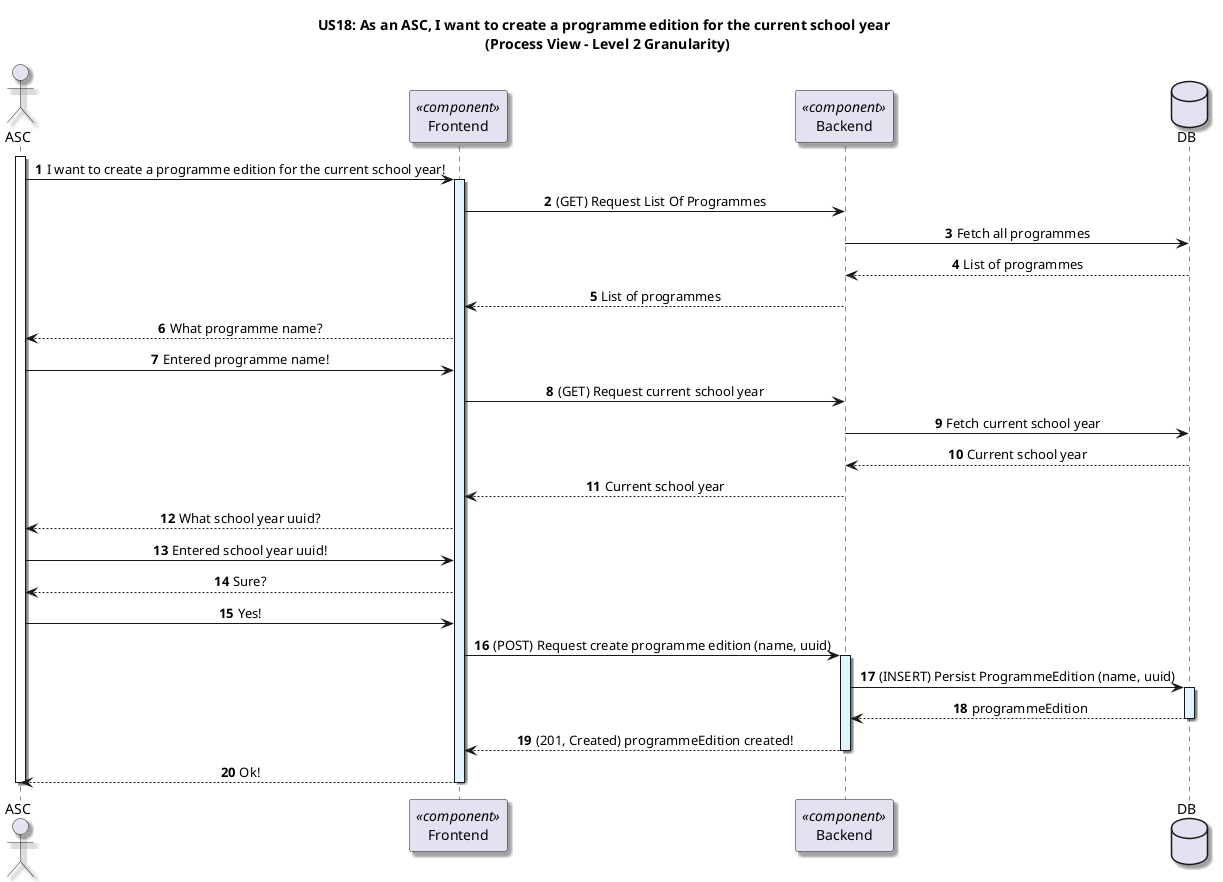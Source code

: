 @startuml

title US18: As an ASC, I want to create a programme edition for the current school year \n (Process View - Level 2 Granularity)

skinparam componentStyle component
skinparam defaultTextAlignment center
skinparam shadowing true

autonumber

actor ASC as ASC

participant "Frontend" as frontend <<component>>
participant "Backend" as backend <<component>>
Database DB

activate ASC
ASC -> frontend: I want to create a programme edition for the current school year!
activate frontend #E1F5FE

frontend -> backend: (GET) Request List Of Programmes
backend -> DB: Fetch all programmes
DB --> backend: List of programmes
backend --> frontend: List of programmes


frontend --> ASC: What programme name?

ASC -> frontend: Entered programme name!


frontend -> backend: (GET) Request current school year
backend -> DB: Fetch current school year
DB --> backend: Current school year
backend --> frontend: Current school year
frontend --> ASC: What school year uuid?

ASC -> frontend: Entered school year uuid!

frontend --> ASC: Sure?

ASC -> frontend: Yes!

frontend -> backend: (POST) Request create programme edition (name, uuid)
activate backend #E1F5FE

backend -> DB: (INSERT) Persist ProgrammeEdition (name, uuid)
activate DB #E1F5FE
DB --> backend: programmeEdition
deactivate DB

backend --> frontend: (201, Created) programmeEdition created!
deactivate backend

frontend --> ASC: Ok!
deactivate frontend
deactivate ASC

@enduml